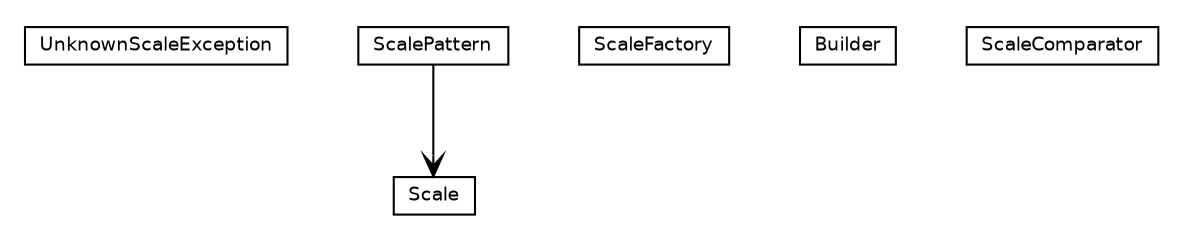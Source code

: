 #!/usr/local/bin/dot
#
# Class diagram 
# Generated by UMLGraph version R5_6-24-gf6e263 (http://www.umlgraph.org/)
#

digraph G {
	edge [fontname="Helvetica",fontsize=10,labelfontname="Helvetica",labelfontsize=10];
	node [fontname="Helvetica",fontsize=10,shape=plaintext];
	nodesep=0.25;
	ranksep=0.5;
	// com.rockhoppertech.music.scale.UnknownScaleException
	c852 [label=<<table title="com.rockhoppertech.music.scale.UnknownScaleException" border="0" cellborder="1" cellspacing="0" cellpadding="2" port="p" href="./UnknownScaleException.html">
		<tr><td><table border="0" cellspacing="0" cellpadding="1">
<tr><td align="center" balign="center"> UnknownScaleException </td></tr>
		</table></td></tr>
		</table>>, URL="./UnknownScaleException.html", fontname="Helvetica", fontcolor="black", fontsize=9.0];
	// com.rockhoppertech.music.scale.ScalePattern
	c853 [label=<<table title="com.rockhoppertech.music.scale.ScalePattern" border="0" cellborder="1" cellspacing="0" cellpadding="2" port="p" href="./ScalePattern.html">
		<tr><td><table border="0" cellspacing="0" cellpadding="1">
<tr><td align="center" balign="center"> ScalePattern </td></tr>
		</table></td></tr>
		</table>>, URL="./ScalePattern.html", fontname="Helvetica", fontcolor="black", fontsize=9.0];
	// com.rockhoppertech.music.scale.ScaleFactory
	c854 [label=<<table title="com.rockhoppertech.music.scale.ScaleFactory" border="0" cellborder="1" cellspacing="0" cellpadding="2" port="p" href="./ScaleFactory.html">
		<tr><td><table border="0" cellspacing="0" cellpadding="1">
<tr><td align="center" balign="center"> ScaleFactory </td></tr>
		</table></td></tr>
		</table>>, URL="./ScaleFactory.html", fontname="Helvetica", fontcolor="black", fontsize=9.0];
	// com.rockhoppertech.music.scale.ScaleFactory.Builder
	c855 [label=<<table title="com.rockhoppertech.music.scale.ScaleFactory.Builder" border="0" cellborder="1" cellspacing="0" cellpadding="2" port="p" href="./ScaleFactory.Builder.html">
		<tr><td><table border="0" cellspacing="0" cellpadding="1">
<tr><td align="center" balign="center"> Builder </td></tr>
		</table></td></tr>
		</table>>, URL="./ScaleFactory.Builder.html", fontname="Helvetica", fontcolor="black", fontsize=9.0];
	// com.rockhoppertech.music.scale.ScaleComparator
	c856 [label=<<table title="com.rockhoppertech.music.scale.ScaleComparator" border="0" cellborder="1" cellspacing="0" cellpadding="2" port="p" href="./ScaleComparator.html">
		<tr><td><table border="0" cellspacing="0" cellpadding="1">
<tr><td align="center" balign="center"> ScaleComparator </td></tr>
		</table></td></tr>
		</table>>, URL="./ScaleComparator.html", fontname="Helvetica", fontcolor="black", fontsize=9.0];
	// com.rockhoppertech.music.scale.Scale
	c857 [label=<<table title="com.rockhoppertech.music.scale.Scale" border="0" cellborder="1" cellspacing="0" cellpadding="2" port="p" href="./Scale.html">
		<tr><td><table border="0" cellspacing="0" cellpadding="1">
<tr><td align="center" balign="center"> Scale </td></tr>
		</table></td></tr>
		</table>>, URL="./Scale.html", fontname="Helvetica", fontcolor="black", fontsize=9.0];
	// com.rockhoppertech.music.scale.ScalePattern NAVASSOC com.rockhoppertech.music.scale.Scale
	c853:p -> c857:p [taillabel="", label="", headlabel="", fontname="Helvetica", fontcolor="black", fontsize=10.0, color="black", arrowhead=open];
}

